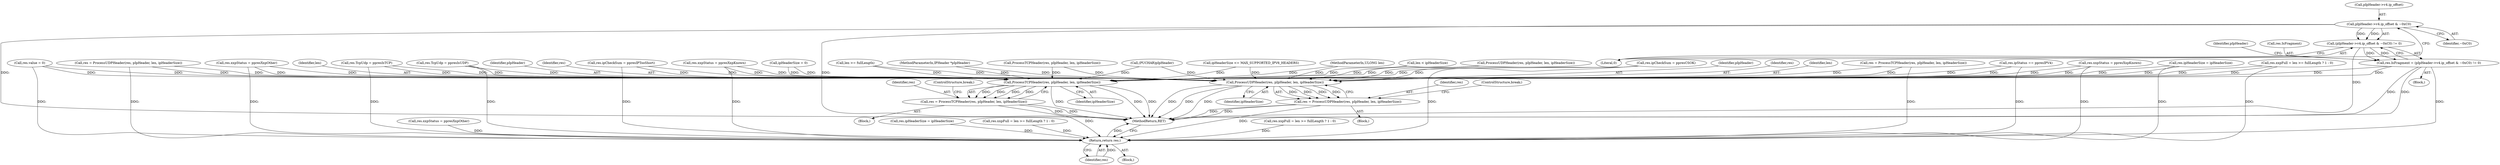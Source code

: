 digraph "0_kvm-guest-drivers-windows_fbfa4d1083ea84c5429992ca3e996d7d4fbc8238_3@pointer" {
"1000454" [label="(Call,pIpHeader->v4.ip_offset & ~0xC0)"];
"1000453" [label="(Call,(pIpHeader->v4.ip_offset & ~0xC0) != 0)"];
"1000449" [label="(Call,res.IsFragment = (pIpHeader->v4.ip_offset & ~0xC0) != 0)"];
"1000473" [label="(Call,ProcessTCPHeader(res, pIpHeader, len, ipHeaderSize))"];
"1000471" [label="(Call,res = ProcessTCPHeader(res, pIpHeader, len, ipHeaderSize))"];
"1000496" [label="(Return,return res;)"];
"1000483" [label="(Call,ProcessUDPHeader(res, pIpHeader, len, ipHeaderSize))"];
"1000481" [label="(Call,res = ProcessUDPHeader(res, pIpHeader, len, ipHeaderSize))"];
"1000465" [label="(Identifier,pIpHeader)"];
"1000472" [label="(Identifier,res)"];
"1000476" [label="(Identifier,len)"];
"1000490" [label="(Call,res.xxpStatus = ppresXxpOther)"];
"1000433" [label="(Block,)"];
"1000102" [label="(MethodParameterIn,ULONG len)"];
"1000460" [label="(Identifier,~0xC0)"];
"1000478" [label="(ControlStructure,break;)"];
"1000482" [label="(Identifier,res)"];
"1000291" [label="(Call,res.xxpStatus = ppresXxpKnown)"];
"1000450" [label="(Call,res.IsFragment)"];
"1000483" [label="(Call,ProcessUDPHeader(res, pIpHeader, len, ipHeaderSize))"];
"1000129" [label="(Call,res.value = 0)"];
"1000449" [label="(Call,res.IsFragment = (pIpHeader->v4.ip_offset & ~0xC0) != 0)"];
"1000184" [label="(Call,res.ipCheckSum = ppresIPTooShort)"];
"1000122" [label="(Call,ipHeaderSize = 0)"];
"1000101" [label="(MethodParameterIn,IPHeader *pIpHeader)"];
"1000340" [label="(Call,(PUCHAR)pIpHeader)"];
"1000481" [label="(Call,res = ProcessUDPHeader(res, pIpHeader, len, ipHeaderSize))"];
"1000474" [label="(Identifier,res)"];
"1000380" [label="(Call,res.xxpStatus = ppresXxpOther)"];
"1000408" [label="(Call,res.ipHeaderSize = ipHeaderSize)"];
"1000269" [label="(Call,res.xxpFull = len >= fullLength ? 1 : 0)"];
"1000311" [label="(Call,res = ProcessUDPHeader(res, pIpHeader, len, ipHeaderSize))"];
"1000393" [label="(Call,ipHeaderSize <= MAX_SUPPORTED_IPV6_HEADERS)"];
"1000296" [label="(Call,res.TcpUdp = ppresIsUDP)"];
"1000480" [label="(Block,)"];
"1000264" [label="(Call,res.TcpUdp = ppresIsTCP)"];
"1000461" [label="(Literal,0)"];
"1000313" [label="(Call,ProcessUDPHeader(res, pIpHeader, len, ipHeaderSize))"];
"1000485" [label="(Identifier,pIpHeader)"];
"1000453" [label="(Call,(pIpHeader->v4.ip_offset & ~0xC0) != 0)"];
"1000497" [label="(Identifier,res)"];
"1000444" [label="(Call,len >= fullLength)"];
"1000496" [label="(Return,return res;)"];
"1000454" [label="(Call,pIpHeader->v4.ip_offset & ~0xC0)"];
"1000477" [label="(Identifier,ipHeaderSize)"];
"1000484" [label="(Identifier,res)"];
"1000498" [label="(MethodReturn,RET)"];
"1000301" [label="(Call,res.xxpFull = len >= fullLength ? 1 : 0)"];
"1000473" [label="(Call,ProcessTCPHeader(res, pIpHeader, len, ipHeaderSize))"];
"1000279" [label="(Call,res = ProcessTCPHeader(res, pIpHeader, len, ipHeaderSize))"];
"1000486" [label="(Identifier,len)"];
"1000470" [label="(Block,)"];
"1000428" [label="(Call,res.ipStatus == ppresIPV4)"];
"1000259" [label="(Call,res.xxpStatus = ppresXxpKnown)"];
"1000434" [label="(Call,res.ipHeaderSize = ipHeaderSize)"];
"1000439" [label="(Call,res.xxpFull = len >= fullLength ? 1 : 0)"];
"1000455" [label="(Call,pIpHeader->v4.ip_offset)"];
"1000471" [label="(Call,res = ProcessTCPHeader(res, pIpHeader, len, ipHeaderSize))"];
"1000475" [label="(Identifier,pIpHeader)"];
"1000230" [label="(Call,res.ipCheckSum = ppresCSOK)"];
"1000103" [label="(Block,)"];
"1000281" [label="(Call,ProcessTCPHeader(res, pIpHeader, len, ipHeaderSize))"];
"1000487" [label="(Identifier,ipHeaderSize)"];
"1000181" [label="(Call,len < ipHeaderSize)"];
"1000488" [label="(ControlStructure,break;)"];
"1000454" -> "1000453"  [label="AST: "];
"1000454" -> "1000460"  [label="CFG: "];
"1000455" -> "1000454"  [label="AST: "];
"1000460" -> "1000454"  [label="AST: "];
"1000461" -> "1000454"  [label="CFG: "];
"1000454" -> "1000498"  [label="DDG: "];
"1000454" -> "1000498"  [label="DDG: "];
"1000454" -> "1000453"  [label="DDG: "];
"1000454" -> "1000453"  [label="DDG: "];
"1000453" -> "1000449"  [label="AST: "];
"1000453" -> "1000461"  [label="CFG: "];
"1000461" -> "1000453"  [label="AST: "];
"1000449" -> "1000453"  [label="CFG: "];
"1000453" -> "1000498"  [label="DDG: "];
"1000453" -> "1000449"  [label="DDG: "];
"1000453" -> "1000449"  [label="DDG: "];
"1000449" -> "1000433"  [label="AST: "];
"1000450" -> "1000449"  [label="AST: "];
"1000465" -> "1000449"  [label="CFG: "];
"1000449" -> "1000498"  [label="DDG: "];
"1000449" -> "1000498"  [label="DDG: "];
"1000449" -> "1000473"  [label="DDG: "];
"1000449" -> "1000483"  [label="DDG: "];
"1000449" -> "1000496"  [label="DDG: "];
"1000473" -> "1000471"  [label="AST: "];
"1000473" -> "1000477"  [label="CFG: "];
"1000474" -> "1000473"  [label="AST: "];
"1000475" -> "1000473"  [label="AST: "];
"1000476" -> "1000473"  [label="AST: "];
"1000477" -> "1000473"  [label="AST: "];
"1000471" -> "1000473"  [label="CFG: "];
"1000473" -> "1000498"  [label="DDG: "];
"1000473" -> "1000498"  [label="DDG: "];
"1000473" -> "1000498"  [label="DDG: "];
"1000473" -> "1000471"  [label="DDG: "];
"1000473" -> "1000471"  [label="DDG: "];
"1000473" -> "1000471"  [label="DDG: "];
"1000473" -> "1000471"  [label="DDG: "];
"1000311" -> "1000473"  [label="DDG: "];
"1000291" -> "1000473"  [label="DDG: "];
"1000184" -> "1000473"  [label="DDG: "];
"1000279" -> "1000473"  [label="DDG: "];
"1000439" -> "1000473"  [label="DDG: "];
"1000264" -> "1000473"  [label="DDG: "];
"1000230" -> "1000473"  [label="DDG: "];
"1000296" -> "1000473"  [label="DDG: "];
"1000434" -> "1000473"  [label="DDG: "];
"1000129" -> "1000473"  [label="DDG: "];
"1000259" -> "1000473"  [label="DDG: "];
"1000380" -> "1000473"  [label="DDG: "];
"1000428" -> "1000473"  [label="DDG: "];
"1000313" -> "1000473"  [label="DDG: "];
"1000340" -> "1000473"  [label="DDG: "];
"1000281" -> "1000473"  [label="DDG: "];
"1000101" -> "1000473"  [label="DDG: "];
"1000444" -> "1000473"  [label="DDG: "];
"1000102" -> "1000473"  [label="DDG: "];
"1000393" -> "1000473"  [label="DDG: "];
"1000122" -> "1000473"  [label="DDG: "];
"1000181" -> "1000473"  [label="DDG: "];
"1000471" -> "1000470"  [label="AST: "];
"1000472" -> "1000471"  [label="AST: "];
"1000478" -> "1000471"  [label="CFG: "];
"1000471" -> "1000498"  [label="DDG: "];
"1000471" -> "1000498"  [label="DDG: "];
"1000471" -> "1000496"  [label="DDG: "];
"1000496" -> "1000103"  [label="AST: "];
"1000496" -> "1000497"  [label="CFG: "];
"1000497" -> "1000496"  [label="AST: "];
"1000498" -> "1000496"  [label="CFG: "];
"1000496" -> "1000498"  [label="DDG: "];
"1000497" -> "1000496"  [label="DDG: "];
"1000311" -> "1000496"  [label="DDG: "];
"1000291" -> "1000496"  [label="DDG: "];
"1000184" -> "1000496"  [label="DDG: "];
"1000408" -> "1000496"  [label="DDG: "];
"1000439" -> "1000496"  [label="DDG: "];
"1000264" -> "1000496"  [label="DDG: "];
"1000490" -> "1000496"  [label="DDG: "];
"1000296" -> "1000496"  [label="DDG: "];
"1000434" -> "1000496"  [label="DDG: "];
"1000269" -> "1000496"  [label="DDG: "];
"1000481" -> "1000496"  [label="DDG: "];
"1000129" -> "1000496"  [label="DDG: "];
"1000259" -> "1000496"  [label="DDG: "];
"1000279" -> "1000496"  [label="DDG: "];
"1000301" -> "1000496"  [label="DDG: "];
"1000230" -> "1000496"  [label="DDG: "];
"1000380" -> "1000496"  [label="DDG: "];
"1000428" -> "1000496"  [label="DDG: "];
"1000483" -> "1000481"  [label="AST: "];
"1000483" -> "1000487"  [label="CFG: "];
"1000484" -> "1000483"  [label="AST: "];
"1000485" -> "1000483"  [label="AST: "];
"1000486" -> "1000483"  [label="AST: "];
"1000487" -> "1000483"  [label="AST: "];
"1000481" -> "1000483"  [label="CFG: "];
"1000483" -> "1000498"  [label="DDG: "];
"1000483" -> "1000498"  [label="DDG: "];
"1000483" -> "1000498"  [label="DDG: "];
"1000483" -> "1000481"  [label="DDG: "];
"1000483" -> "1000481"  [label="DDG: "];
"1000483" -> "1000481"  [label="DDG: "];
"1000483" -> "1000481"  [label="DDG: "];
"1000311" -> "1000483"  [label="DDG: "];
"1000291" -> "1000483"  [label="DDG: "];
"1000184" -> "1000483"  [label="DDG: "];
"1000279" -> "1000483"  [label="DDG: "];
"1000439" -> "1000483"  [label="DDG: "];
"1000264" -> "1000483"  [label="DDG: "];
"1000230" -> "1000483"  [label="DDG: "];
"1000296" -> "1000483"  [label="DDG: "];
"1000434" -> "1000483"  [label="DDG: "];
"1000129" -> "1000483"  [label="DDG: "];
"1000259" -> "1000483"  [label="DDG: "];
"1000380" -> "1000483"  [label="DDG: "];
"1000428" -> "1000483"  [label="DDG: "];
"1000313" -> "1000483"  [label="DDG: "];
"1000340" -> "1000483"  [label="DDG: "];
"1000281" -> "1000483"  [label="DDG: "];
"1000101" -> "1000483"  [label="DDG: "];
"1000444" -> "1000483"  [label="DDG: "];
"1000102" -> "1000483"  [label="DDG: "];
"1000393" -> "1000483"  [label="DDG: "];
"1000122" -> "1000483"  [label="DDG: "];
"1000181" -> "1000483"  [label="DDG: "];
"1000481" -> "1000480"  [label="AST: "];
"1000482" -> "1000481"  [label="AST: "];
"1000488" -> "1000481"  [label="CFG: "];
"1000481" -> "1000498"  [label="DDG: "];
"1000481" -> "1000498"  [label="DDG: "];
}

